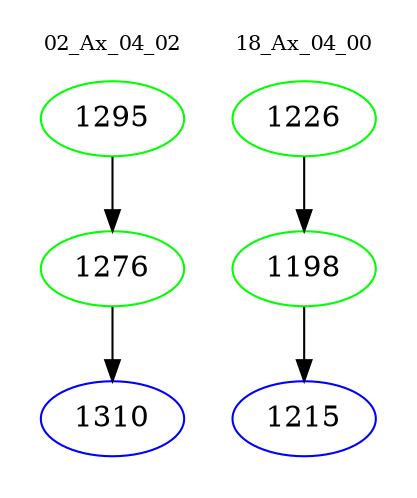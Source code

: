 digraph{
subgraph cluster_0 {
color = white
label = "02_Ax_04_02";
fontsize=10;
T0_1295 [label="1295", color="green"]
T0_1295 -> T0_1276 [color="black"]
T0_1276 [label="1276", color="green"]
T0_1276 -> T0_1310 [color="black"]
T0_1310 [label="1310", color="blue"]
}
subgraph cluster_1 {
color = white
label = "18_Ax_04_00";
fontsize=10;
T1_1226 [label="1226", color="green"]
T1_1226 -> T1_1198 [color="black"]
T1_1198 [label="1198", color="green"]
T1_1198 -> T1_1215 [color="black"]
T1_1215 [label="1215", color="blue"]
}
}
